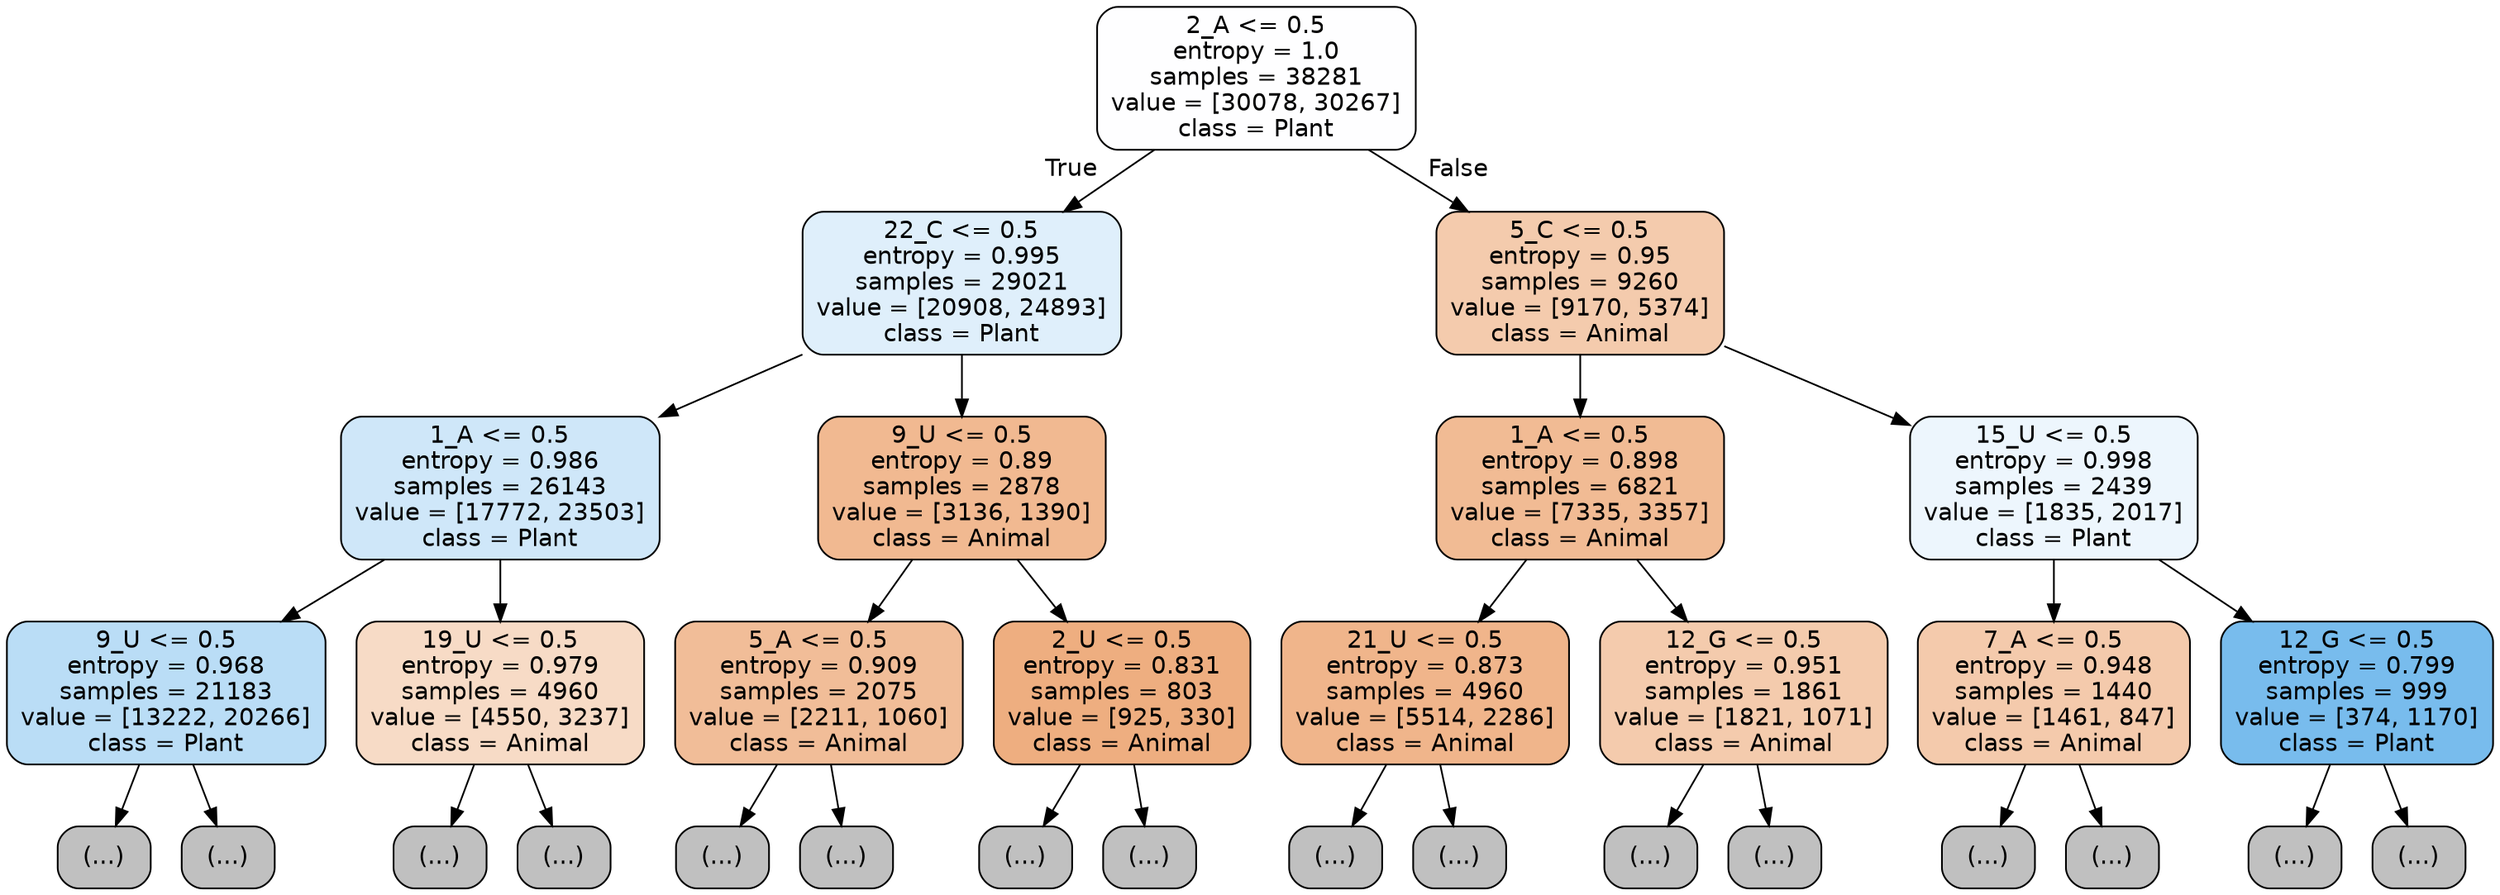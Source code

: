 digraph Tree {
node [shape=box, style="filled, rounded", color="black", fontname="helvetica"] ;
edge [fontname="helvetica"] ;
0 [label="2_A <= 0.5\nentropy = 1.0\nsamples = 38281\nvalue = [30078, 30267]\nclass = Plant", fillcolor="#fefeff"] ;
1 [label="22_C <= 0.5\nentropy = 0.995\nsamples = 29021\nvalue = [20908, 24893]\nclass = Plant", fillcolor="#dfeffb"] ;
0 -> 1 [labeldistance=2.5, labelangle=45, headlabel="True"] ;
2 [label="1_A <= 0.5\nentropy = 0.986\nsamples = 26143\nvalue = [17772, 23503]\nclass = Plant", fillcolor="#cfe7f9"] ;
1 -> 2 ;
3 [label="9_U <= 0.5\nentropy = 0.968\nsamples = 21183\nvalue = [13222, 20266]\nclass = Plant", fillcolor="#baddf6"] ;
2 -> 3 ;
4 [label="(...)", fillcolor="#C0C0C0"] ;
3 -> 4 ;
6217 [label="(...)", fillcolor="#C0C0C0"] ;
3 -> 6217 ;
8722 [label="19_U <= 0.5\nentropy = 0.979\nsamples = 4960\nvalue = [4550, 3237]\nclass = Animal", fillcolor="#f7dbc6"] ;
2 -> 8722 ;
8723 [label="(...)", fillcolor="#C0C0C0"] ;
8722 -> 8723 ;
10690 [label="(...)", fillcolor="#C0C0C0"] ;
8722 -> 10690 ;
11351 [label="9_U <= 0.5\nentropy = 0.89\nsamples = 2878\nvalue = [3136, 1390]\nclass = Animal", fillcolor="#f1b991"] ;
1 -> 11351 ;
11352 [label="5_A <= 0.5\nentropy = 0.909\nsamples = 2075\nvalue = [2211, 1060]\nclass = Animal", fillcolor="#f1bd98"] ;
11351 -> 11352 ;
11353 [label="(...)", fillcolor="#C0C0C0"] ;
11352 -> 11353 ;
12168 [label="(...)", fillcolor="#C0C0C0"] ;
11352 -> 12168 ;
12455 [label="2_U <= 0.5\nentropy = 0.831\nsamples = 803\nvalue = [925, 330]\nclass = Animal", fillcolor="#eeae80"] ;
11351 -> 12455 ;
12456 [label="(...)", fillcolor="#C0C0C0"] ;
12455 -> 12456 ;
12749 [label="(...)", fillcolor="#C0C0C0"] ;
12455 -> 12749 ;
12866 [label="5_C <= 0.5\nentropy = 0.95\nsamples = 9260\nvalue = [9170, 5374]\nclass = Animal", fillcolor="#f4cbad"] ;
0 -> 12866 [labeldistance=2.5, labelangle=-45, headlabel="False"] ;
12867 [label="1_A <= 0.5\nentropy = 0.898\nsamples = 6821\nvalue = [7335, 3357]\nclass = Animal", fillcolor="#f1bb94"] ;
12866 -> 12867 ;
12868 [label="21_U <= 0.5\nentropy = 0.873\nsamples = 4960\nvalue = [5514, 2286]\nclass = Animal", fillcolor="#f0b58b"] ;
12867 -> 12868 ;
12869 [label="(...)", fillcolor="#C0C0C0"] ;
12868 -> 12869 ;
14812 [label="(...)", fillcolor="#C0C0C0"] ;
12868 -> 14812 ;
15301 [label="12_G <= 0.5\nentropy = 0.951\nsamples = 1861\nvalue = [1821, 1071]\nclass = Animal", fillcolor="#f4cbad"] ;
12867 -> 15301 ;
15302 [label="(...)", fillcolor="#C0C0C0"] ;
15301 -> 15302 ;
15939 [label="(...)", fillcolor="#C0C0C0"] ;
15301 -> 15939 ;
16178 [label="15_U <= 0.5\nentropy = 0.998\nsamples = 2439\nvalue = [1835, 2017]\nclass = Plant", fillcolor="#edf6fd"] ;
12866 -> 16178 ;
16179 [label="7_A <= 0.5\nentropy = 0.948\nsamples = 1440\nvalue = [1461, 847]\nclass = Animal", fillcolor="#f4caac"] ;
16178 -> 16179 ;
16180 [label="(...)", fillcolor="#C0C0C0"] ;
16179 -> 16180 ;
16695 [label="(...)", fillcolor="#C0C0C0"] ;
16179 -> 16695 ;
16830 [label="12_G <= 0.5\nentropy = 0.799\nsamples = 999\nvalue = [374, 1170]\nclass = Plant", fillcolor="#78bced"] ;
16178 -> 16830 ;
16831 [label="(...)", fillcolor="#C0C0C0"] ;
16830 -> 16831 ;
17014 [label="(...)", fillcolor="#C0C0C0"] ;
16830 -> 17014 ;
}